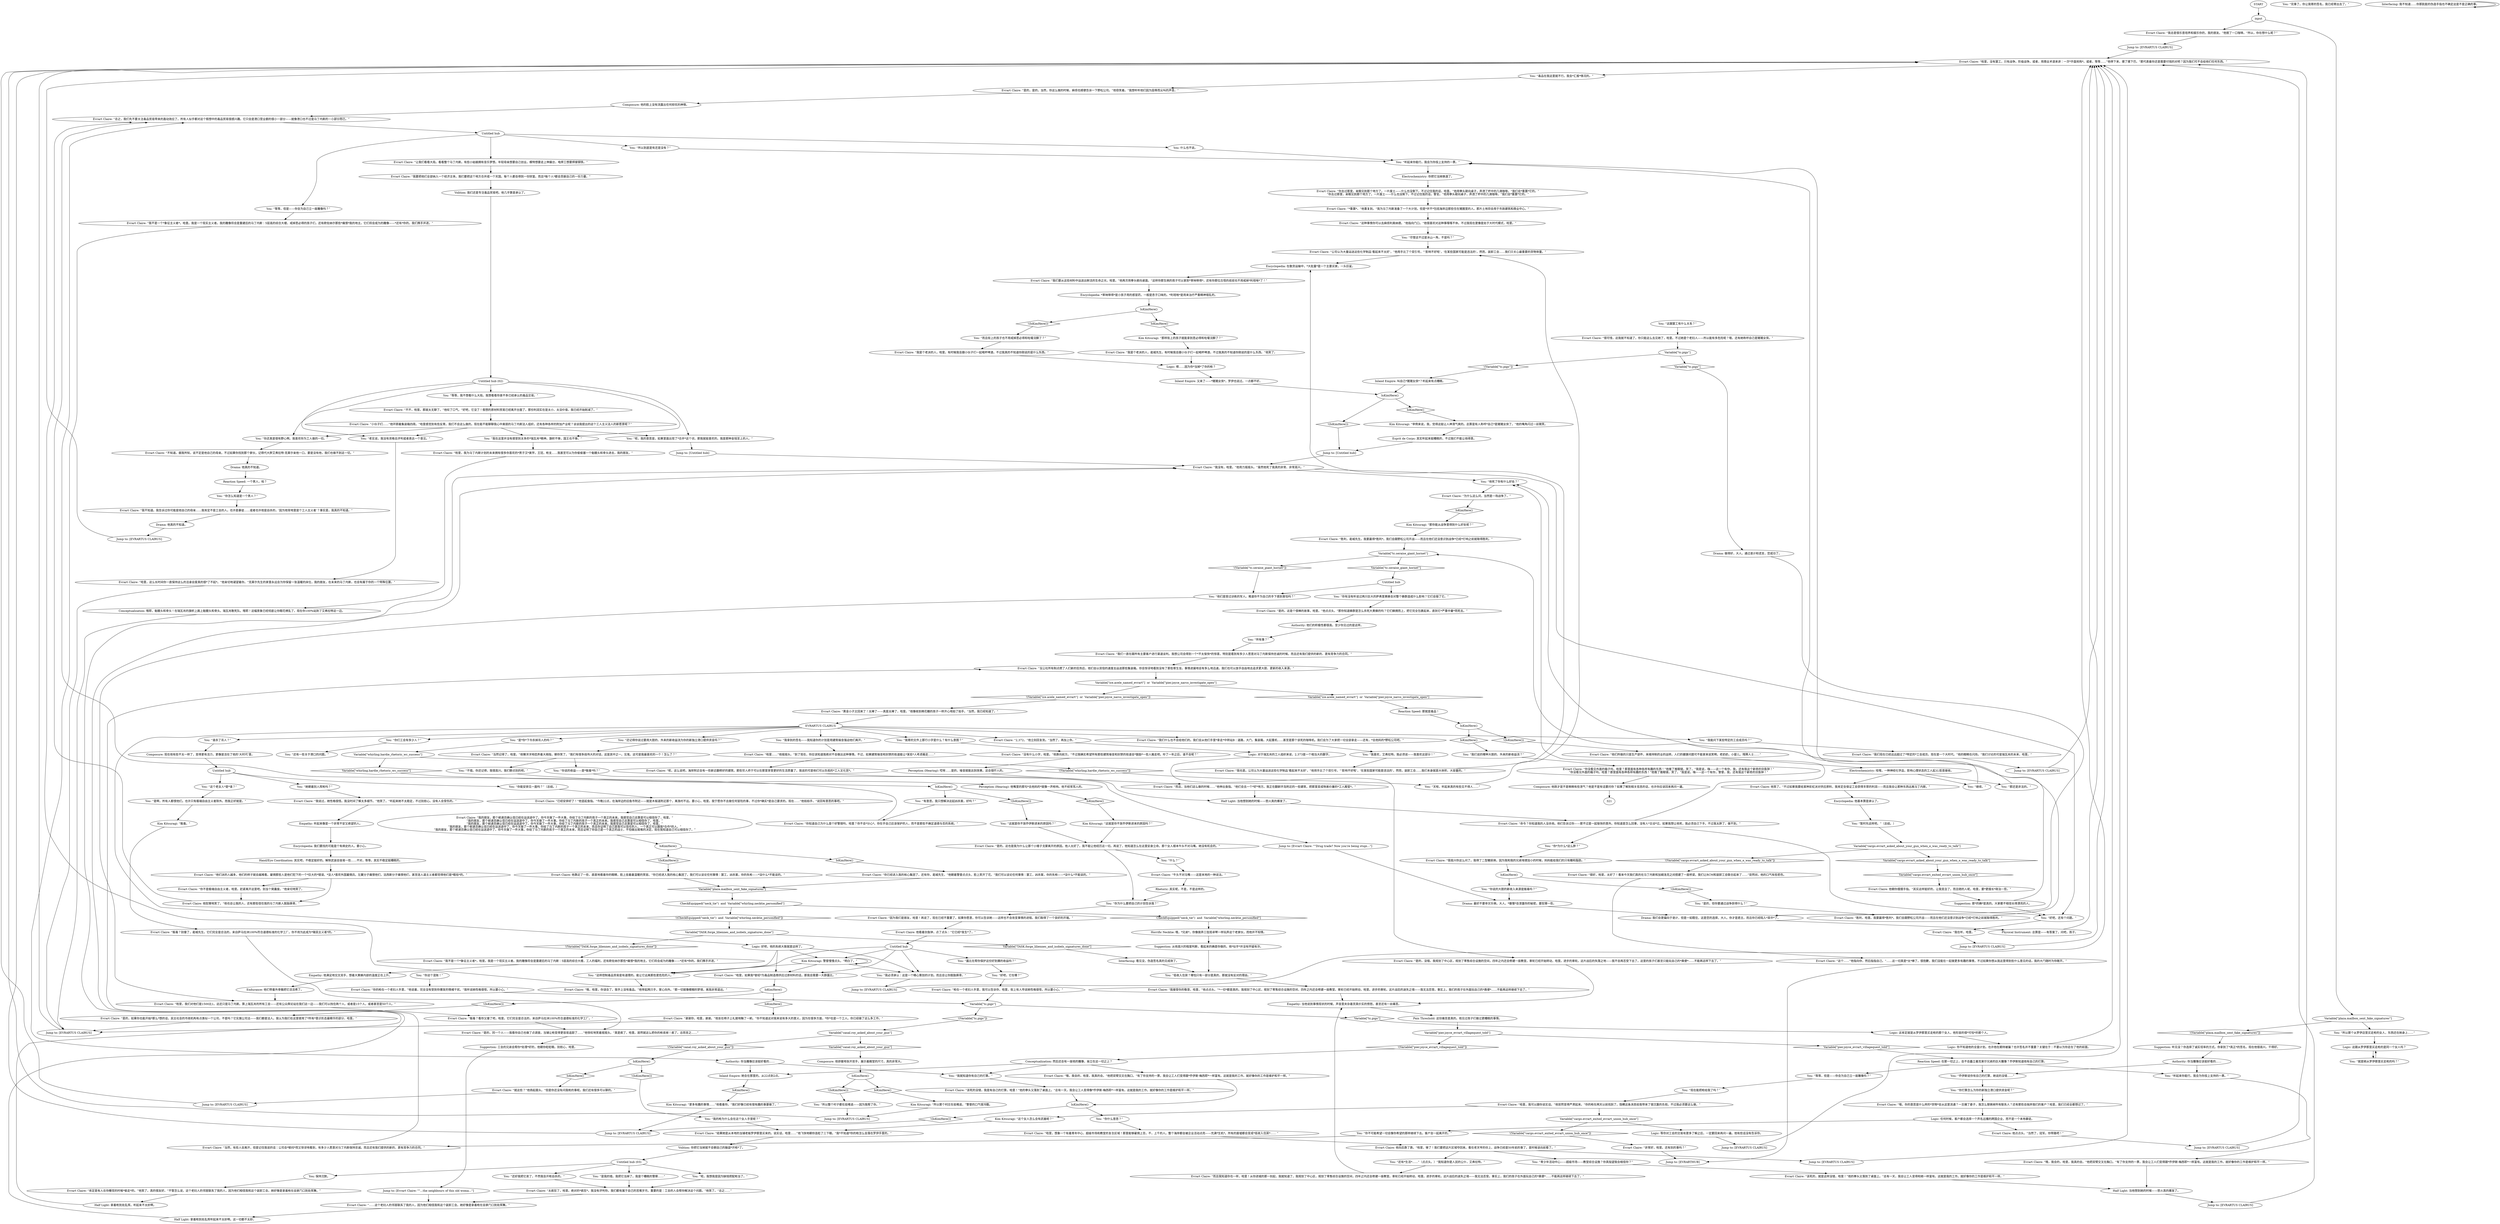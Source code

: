 # CONTAINERYARD / EVRART UNION
# "I wanna discuss some matters regarding the union with you."
# ==================================================
digraph G {
	  0 [label="START"];
	  1 [label="input"];
	  2 [label="Evrart Claire: “太疯狂了，哈里。绝对的*疯狂*。我没有评判你。我们都有属于自己的苦难岁月。重要的是：工会的人会帮你解决这个问题。”他笑了。“总之……”"];
	  3 [label="Evrart Claire: “……这个老妇人的邻居联系了我的人，因为他们相信我和这个装卸工会。她好像是拿着枪在自家门口到处挥舞。”"];
	  4 [label="Suggestion: 听见没？你选择了诚实坦率的方式。你拿到了*真正*的签名，现在他很高兴。干得好。"];
	  5 [label="Perception (Hearing): 哎呀……是的，噪音就能达到效果。这会很吓人的。"];
	  6 [label="You: “等等，但是——你会为自己立一座雕像吗？”"];
	  7 [label="You: “我就知道你有自己的打算。”"];
	  8 [label="Evrart Claire: 他看着剑鱼钟，点了点头：“它已经*发生*了。”"];
	  9 [label="Half Light: 拿着枪到处乱挥听起来不太妙啊。这一切都不太妙。"];
	  10 [label="Evrart Claire: “没有什么小字，哈里。”他靠向前方。“不过我确实希望所有那些建筑噪音和封禁的街道会*鼓励*一些人搬走吧。吵了一年之后，谁不会呢？”"];
	  11 [label="Reaction Speed: 在那一切之上，会不会矗立着克莱尔兄弟的巨大雕像？乔伊斯知道他有自己的打算。"];
	  12 [label="Evrart Claire: “我在听，哈里。”"];
	  13 [label="You: “他们是受过训练的军人。难道你不为自己的手下感到害怕吗？”"];
	  14 [label="Evrart Claire: “你的枪在一个老妇人手里，”他说着，完全没有受到你爆发的情绪干扰。“我听说她性格很怪，所以要小心。”"];
	  15 [label="Jump to: [Untitled hub]"];
	  16 [label="Rhetoric: 其实呢，不是，不是这样的。"];
	  17 [label="Drama: 他真的不知道。"];
	  18 [label="Evrart Claire: “我不知道。我告诉过你可能是他自己的母亲……我肯定不是工会的人。也许是暴徒……或者也许他是自杀的，‘因为他背地里是个工人主义者’？事实是，我真的不知道。”"];
	  19 [label="Jump to: [EVRARTUS CLAIRUS]"];
	  20 [label="Evrart Claire: “当公社所有制点燃了人们新的狂热后，他们会以双倍的速度去运送那些集装箱。你会惊讶地看到没有了那些寄生虫，事情进展地会有多么地迅速。我们也可以放手自由地去追求更大胆、更新的收入来源。”"];
	  21 [label="IsKimHere()"];
	  22 [label="IsKimHere()", shape=diamond];
	  23 [label="!(IsKimHere())", shape=diamond];
	  24 [label="Encyclopedia: 他基本算是承认了。"];
	  25 [label="Evrart Claire: “小伙子们……”他环顾着集装箱四周。“哈里感觉到有些反胃。我们不会这么做的。现在能不能聊聊我心中美丽的马丁内斯法人组织，还有各种各样的附加产业呢？谈谈我提出的这个工人主义法人的新愿景呢？”"];
	  26 [label="Evrart Claire: 他靠近了一些，直直地看着你的眼睛，脸上挂着最温暖的笑容。“你已经进入我的核心集团了。我们可以谈论任何事情：罢工，凶杀案，你的失枪——*没什么*不能谈的。”"];
	  27 [label="Evrart Claire: “哈里……”他摇摇头。“到了现在，你应该知道我绝对不会做出这种事情。不过，如果建筑噪音和封禁的街道能让*某些*人考虑搬走……”"];
	  28 [label="You: “是*你*下令杀掉吊人的吗？”"];
	  29 [label="You: “还有*生活*……”（点点头。）“我知道你是人民的公仆，艾弗拉特。”"];
	  30 [label="Evrart Claire: “哦，你的意思是什么样的*货物*会从这里流通？一旦捅了娄子，我怎么替换掉所有联系人？还有那些会抛弃我们的客户？哈里，我们已经全都想过了。”"];
	  31 [label="Jump to: [EVRARTUS CLAIRUS]"];
	  32 [label="You: “老实说，我没有资格去评判或者表达一个意见。”"];
	  33 [label="You: “你们工会有多少人？”"];
	  34 [label="Drama: 他真的不知道。"];
	  35 [label="Evrart Claire: “公司认为大量运送这些化学制品‘看起来不太好’，”他用手比了个双引号，“‘影响不好啦’，‘在某些国家可能是违法的’。然而，装卸工会……我们只关心最重要的货物体量。”"];
	  36 [label="Evrart Claire: “我是个老派的人，曷城先生。有时候我会跟小伙子们一起喝杯啤酒，不过我真的不知道你刚说的是什么东西。”他笑了。"];
	  37 [label="Evrart Claire: “我是个老派的人，哈里。有时候我会跟小伙子们一起喝杯啤酒，不过我真的不知道你刚说的是什么东西。”"];
	  38 [label="Logic: 这肯定就是从罗伊那里买走枪的那个女人，他形容的很*可怕*的那个人。"];
	  39 [label="Empathy: 当他说到事情现状的时候，声音里夹杂着货真价实的愤怒。甚至还有一丝痛苦。"];
	  40 [label="Encyclopedia: 我们要找的可能是个有病史的人。要小心。"];
	  41 [label="You: “听起来你能行。我会为你投上支持的一票。”"];
	  42 [label="Evrart Claire: “哈里，我们对他们是1500比1。这还只是马丁内斯。算上瑞瓦肖的所有工会——还有公众舆论站在我们这一边——我们可以挡住两个人。或者是15个人。或者甚至是50个人。”"];
	  43 [label="You: “我能问下某些特定的工会成员吗？”"];
	  44 [label="Evrart Claire: “这个……”他指向你，然后指指自己。“……这一切真是*太*棒了。很抱歉，我们没能在一起做更多有趣的事情，不过如果你想从我这里得到些什么意见的话，我的大门随时为你敞开。”"];
	  45 [label="Evrart Claire: “为什么这么问，当然是一场战争了。”"];
	  46 [label="Jump to: [EVRARTUS CLAIRUS]"];
	  47 [label="Authority: 你当雕像应该挺好看的……"];
	  48 [label="Evrart Claire: “我不是一个*象征主义者*，哈里。我是一个现实主义者。我的雕像将会是重建后的马丁内斯：5层高的综合大楼，戒掉思必得的孩子们，还有欧佐纳尔那些*痛恨*我的地主。它们将会成为的雕像——*还有*你的。我们携手并进。”"];
	  49 [label="Interfacing: 看见没，伪造签名真的见成效了。"];
	  50 [label="Evrart Claire: “*重置*，”他重复到。“我为马丁内斯准备了一个大计划。但是*并不*包括海岸边那些住在猪圈里的人。那片土地将会用于市政建筑和商业中心。”"];
	  51 [label="Variable[\"pier.joyce_evrart_villagequest_told\"]"];
	  52 [label="Variable[\"pier.joyce_evrart_villagequest_told\"]", shape=diamond];
	  53 [label="!(Variable[\"pier.joyce_evrart_villagequest_told\"])", shape=diamond];
	  54 [label="You: “这就是你不放乔伊斯进来的原因吗？”"];
	  55 [label="Jump to: [EVRARTHUB]"];
	  56 [label="Kim Kitsuragi: “那你能从战争里得到什么好处呢？”"];
	  57 [label="You: “谁杀了吊人？”"];
	  58 [label="You: 什么也不说。"];
	  59 [label="Volition: 我们还是专注毒品贸易吧。他几乎算是承认了。"];
	  60 [label="Untitled hub (03)"];
	  61 [label="Evrart Claire: “该死的没错，我是有自己的打算，哈里！”他的拳头又落到了桌面上。“总有一天，我会让工人变得像*乔伊斯·梅西耶*一样富有。这就是我的工作。就好像你的工作是维护和平一样。”"];
	  62 [label="You: “我寄的文件上那行小字是什么？有什么意图？”"];
	  63 [label="Jump to: [EVRARTUS CLAIRUS]"];
	  64 [label="You: “你*为什么*这么胖？”"];
	  65 [label="Evrart Claire: “因为我们是朋友，哈里！再说了，现在已经不重要了。如果你愿意，你可以告诉她——这样也不会改变事情的进程。我们取得了一个良好的开端。”"];
	  66 [label="Evrart Claire: “我们一直在跟所有主要客户进行渠道谈判。我想公司会得到一个*不太愉快*的惊喜，特别是看到有多少人愿意对马丁内斯保持忠诚的时候。而且还有我们提供的新的、更有竞争力的合同。”"];
	  67 [label="Encyclopedia: *苯呐啡得*是小孩子用的感冒药，一般是杏子口味的。*利培唑*是用来治疗严重精神错乱的。"];
	  68 [label="Kim Kitsuragi: “那样街上的孩子就能拿到思必得和吡嚯浣酮了？”"];
	  69 [label="Composure: 他的脸上没有流露出任何担忧的神情。"];
	  70 [label="You: “等等，我不想看什么大局。我想看看你差不多已经承认的毒品交易。”"];
	  71 [label="Evrart Claire: “你没看见外面的箱子吗，哈里？那里面有各种各样有趣的东西！”他推了推眼镜，笑了。“我是说，嗨——这一个有你，我，还有我这个新奇的剑鱼钟！”\n“你没看见外面的箱子吗，哈里？那里面有各种各样有趣的东西！”他推了推眼镜，笑了。“我是说，嗨——这一个有你，警督，我，还有我这个新奇的剑鱼钟！”"];
	  72 [label="CheckEquipped(\"neck_tie\")  and  Variable[\"whirling.necktie_personified\"]"];
	  73 [label="CheckEquipped(\"neck_tie\")  and  Variable[\"whirling.necktie_personified\"]", shape=diamond];
	  74 [label="!(CheckEquipped(\"neck_tie\")  and  Variable[\"whirling.necktie_personified\"])", shape=diamond];
	  75 [label="Pain Threshold: 这份痛苦是真的。他见过孩子们做过更糟糕的事情。"];
	  76 [label="IsKimHere()"];
	  77 [label="IsKimHere()", shape=diamond];
	  78 [label="!(IsKimHere())", shape=diamond];
	  79 [label="Evrart Claire: “呃，这么说吧，海岸附近会有一些新近翻修好的建筑，那些穷人终于可以在那里享受更好的生活质量了。我说的可是他们可以负担的*工人文化宫*。”"];
	  80 [label="Jump to: [EVRARTUS CLAIRUS]"];
	  81 [label="Kim Kitsuragi: “这就是你不放乔伊斯进来的原因吗？”"];
	  82 [label="Evrart Claire: “肯定是有人在你睡觉的时候*偷走*的。”他笑了。真的很友好。“不管怎么说，这个老妇人的邻居联系了我的人，因为他们相信我和这个装卸工会。她好像是拿着枪在自家门口到处挥舞。”"];
	  83 [label="Evrart Claire: “我说过，她性格很怪。我没时间了解太多细节。”他笑了。“听起来她不太稳定，不过别担心。没有人会受伤的。”"];
	  84 [label="You: “是的，但你要通过战争获得什么？”"];
	  85 [label="Evrart Claire: “胜利，哈里。我要赢得*胜利*。我们会跟野松公司开战——而且在他们还没意识到战争*已经*打响之前就取得胜利。”"];
	  86 [label="Evrart Claire: “当然，有些人会离开，但是记住我说的话：公司会*郁闷*而又惊讶地看到，有多少人愿意对马丁内斯保持忠诚。而且还有我们提供的新的、更有竞争力的合同。”"];
	  87 [label="Untitled hub"];
	  88 [label="Variable[\"tc.pigs\"]"];
	  89 [label="Variable[\"tc.pigs\"]", shape=diamond];
	  90 [label="!(Variable[\"tc.pigs\"])", shape=diamond];
	  91 [label="Logic: 对于瑞瓦肖的工人组织来说，2,373是一个相当大的数字。"];
	  92 [label="Evrart Claire: “我也是。公司认为大量运送这些化学制品‘看起来不太好’，”他用手比了个双引号，“‘影响不好啦’，‘在某些国家可能是违法的’。然而，装卸工会……我们本身就是大体积、大容量的。”"];
	  93 [label="You: “还好我把它卖了，不然我会开枪自杀的。”"];
	  94 [label="Evrart Claire: “哦，我会的，哈里，我真的会。”他把双臂交叉在胸口。“有了你支持的一票，我会让工人们变得跟*乔伊斯·梅西耶*一样富有。这就是我的工作。就好像你的工作是维护和平一样。”"];
	  95 [label="Evrart Claire: “是的。这是个很棒的故事，哈里。”他点点头。“那你知道蜂群是怎么杀死大黄蜂的吗？它们蜂拥而上，把它完全包裹起来，直到它*严重中暑*而死去。”"];
	  96 [label="You: “这样控制毒品贸易是有道理的。能让它远离那些更危险的人。”"];
	  97 [label="You: “露比在帮你保护这份好到爆的收益吗？”"];
	  98 [label="Variable[\"whirling.hardie_rhetoric_wc_success\"]"];
	  99 [label="Variable[\"whirling.hardie_rhetoric_wc_success\"]", shape=diamond];
	  100 [label="!(Variable[\"whirling.hardie_rhetoric_wc_success\"])", shape=diamond];
	  101 [label="Evrart Claire: “我们现在已经远远超过了*特定的*工会成员。现在是一个大时代。”他的眼睛在闪烁。“我们讨论的可是瑞瓦肖的未来，哈里。”"];
	  102 [label="Evrart Claire: “我们要从这些材料中运送出鲜活的生命之光，哈里。”他再次用拳头砸向桌面。“这样你那生病的孩子可以拿到*苯呐啡得*，还有你那位古怪的叔叔也不用戒掉*利培唑*了！”"];
	  103 [label="You: “所以到底是有还是没有？”"];
	  104 [label="Suggestion: 那*的确*是真的。大家都不相信长得漂亮的人。"];
	  105 [label="Electrochemistry: 哇哦，一种神经化学品，影响心理状态的工人起义/恶意接收。"];
	  106 [label="Jump to: [Evrart Claire: \"\"...the neighbours of this old woma...\"]"];
	  107 [label="Evrart Claire: “你已经进入我的核心集团了。还有你，曷城先生，”他朝着警督点点头，脸上笑开了花。“我们可以谈论任何事情：罢工，凶杀案，你的失枪——*没什么*不能谈的。”"];
	  108 [label="Evrart Claire: “哈里，想象一个有着青年中心、超级市场和教堂的复合区域！那里能够雇佣上百，不，上千的人。整个海岸都会被企业活动点亮——充满*生机*。所有的废墟都会变成*低收入住房*…… ”"];
	  109 [label="Evrart Claire: “是的，是的，当然，你这么做的时候，麻烦也顺便告诉一下野松公司。”他窃笑着。“我想听听他们因为屈辱而尖叫的声音。”"];
	  110 [label="IsKimHere()"];
	  111 [label="IsKimHere()", shape=diamond];
	  112 [label="!(IsKimHere())", shape=diamond];
	  113 [label="You: “我在这里并没有感受到太多的*瑞瓦肖*精神。旗帜不够，国王也不够。”"];
	  114 [label="Evrart Claire: “枪在一个老妇人手里，我可以告诉你，哈里，街上有人传说她性格很怪，所以要小心。”"];
	  115 [label="You: “这个老女人*是*谁？”"];
	  116 [label="Kim Kitsuragi: “举例来说，我，觉得这挺让人神清气爽的。总算是有人称呼*自己*是猪猪女侠了。”他的嘴角闪过一丝微笑。"];
	  117 [label="Jump to: [EVRARTUS CLAIRUS]"];
	  118 [label="Inland Empire: 叫自己*猪猪女侠*？听起来有点糟糕。"];
	  119 [label="Evrart Claire: “贩毒？别傻了，曷城先生。它们完全是合法的，来自萨马拉洲100%符合道德标准的化学工厂。你不用为此成为*殖民主义者*的。”"];
	  120 [label="Evrart Claire: “不不，哈里。那就太无聊了。”他叹了口气。“好吧，它没了！假想的原材料贸易已经离开台面了。那份利润实在是太小、太没价值，我已经开始削减了。”"];
	  121 [label="Conceptualization: 哦耶，骷髅头和骨头！在瑞瓦肖的旗帜上画上骷髅头和骨头。瑞瓦肖敢死队。哦耶！这幅景象已经彻底让你眼花缭乱了。现在你100%站到了艾弗拉特这一边。"];
	  122 [label="You: “还记得你说过要用大胆的、外来的新收益流为你的新独立港口提供资金吗？”"];
	  123 [label="You: “是我的错。我把它当掉了。我是个糟糕的警察……”"];
	  124 [label="Variable[\"tc.pigs\"]"];
	  125 [label="Variable[\"tc.pigs\"]", shape=diamond];
	  126 [label="!(Variable[\"tc.pigs\"])", shape=diamond];
	  127 [label="Physical Instrument: 总算是——有答案了。问吧，孩子。"];
	  128 [label="Esprit de Corps: 其实听起来挺糟糕的，不过我们不能让他得意。"];
	  129 [label="You: “所以整个村子都在劫难逃——因为我帮了你。”"];
	  130 [label="Kim Kitsuragi: “所以那个村庄在劫难逃，”警督的口气很冷酷。"];
	  131 [label="Evrart Claire: “我接受你的敬意，哈里，”他点点头。“*一切*都是真的。我规划了中心区，规划了零售综合设施的空间，四年之内还会修建一座教堂。車轮已经开始转动，哈里。进步的車轮。这片战后的迷失之境——我无法忍受。事实上，我们的孩子在外面玩自己的*粪便*……不能再这样继续下去了。”"];
	  132 [label="You: “乔伊斯说你有自己的打算，她说的没错……”"];
	  133 [label="Evrart Claire: “你知道自己为什么是个好警探吗，哈里？你不会*分心*。你在乎自己应该保护的人，而不是那些不确定道德与否的系统。”"];
	  134 [label="Evrart Claire: “哦，哈里，你误会了。我手上没有毒品。”他举起两只手，掌心向外。“那一切就像模糊的梦境，离我非常遥远。”"];
	  135 [label="Evrart Claire: “结果她是从本地的当铺老板罗伊那里买来的。说实话，哈里……”他飞快地朝你连眨了三下眼。“我*不知道*你的枪怎么会落在罗伊手里的。”"];
	  136 [label="You: “她朝着别人挥枪吗？”"];
	  137 [label="IsKimHere()"];
	  138 [label="IsKimHere()", shape=diamond];
	  139 [label="!(IsKimHere())", shape=diamond];
	  140 [label="You: “呃，我想我是因为缺钱把配枪当了。”"];
	  141 [label="Kim Kitsuragi: “更多有趣的事情……”他看着你。“我们好像已经有很有趣的事要做了。”"];
	  142 [label="You: “完事了。你让我寄的签名，我已经寄出去了。”"];
	  143 [label="Evrart Claire: “而且，当他们这么做的时候……”他伸出食指。“他们会去一个*好*地方。我正在翻新环岛附近的一些建筑，把那里变成物美价廉的*工人殿堂*。”"];
	  144 [label="IsKimHere()"];
	  145 [label="IsKimHere()", shape=diamond];
	  146 [label="!(IsKimHere())", shape=diamond];
	  147 [label="Jump to: [EVRARTUS CLAIRUS]"];
	  148 [label="You: “好吧，还有个问题。”"];
	  149 [label="Variable[\"tc.seraise_giant_hornet\"]"];
	  150 [label="Variable[\"tc.seraise_giant_hornet\"]", shape=diamond];
	  151 [label="!(Variable[\"tc.seraise_giant_hornet\"])", shape=diamond];
	  152 [label="Evrart Claire: “总之，我们先不要关注毒品贸易带来的轰动效应了。所有人似乎都对这个假想中的毒品贸易很感兴趣。它只会是港口营业额的很小一部分——就像港口也不过是马丁内斯的一小部分而已。”"];
	  153 [label="Evrart Claire: “哈里，这么长时间你一直保持这么的洁身自爱真的很*了不起*。”他亲切地凝望着你。“克莱尔先生的家里永远会为你保留一张温暖的床位，我的朋友，在未来的马丁内斯，也会有属于你的一个特殊位置。”"];
	  154 [label="Jump to: [EVRARTUS CLAIRUS]"];
	  155 [label="Reaction Speed: 那就是毒品！"];
	  156 [label="You: “而且街上的孩子也不用戒掉思必得和吡嚯浣酮了？”"];
	  157 [label="Untitled hub"];
	  158 [label="Evrart Claire: “当然记得了，哈里。”他懒洋洋地捻弄着大拇指，朝你笑了。“我们有很多段伟大的对话，这是其中之一。见鬼，这可是我最喜欢的一个！怎么了？”"];
	  159 [label="Jump to: [Evrart Claire: \"\"Drug trade? Now you're being stupi...\"]"];
	  160 [label="Half Light: 当他想到她的时候——怒火真的爆发了。"];
	  161 [label="Endurance: 他们带着外骨骼把它活活煮了。"];
	  162 [label="You: “你有没有听说过两只巨大的萨弗里黄蜂会对整个蜂群造成什么影响？它们会毁了它。”"];
	  163 [label="Evrart Claire: “我总是很乐意培养和娱乐你的，我的朋友。”他抿了一口咖啡。“所以，你在想什么呢？”"];
	  164 [label="Evrart Claire: “哈里，我可以跟你说实话。”他突然变得严肃起来。“你的枪在两天以前找到了。隐瞒这条消息给我带来了很沉重的负担。不过我必须要这么做。”"];
	  165 [label="You: “我的枪为什么会在这个女人手里呢？”"];
	  166 [label="You: “你能安排见一面吗？”（总结。）"];
	  167 [label="You: “你为什么要把自己的计划告诉我？”"];
	  168 [label="Untitled hub (02)"];
	  169 [label="Variable[\"ice.acele_named_evrart\"]  or  Variable[\"pier.joyce_narco_investigate_open\"]"];
	  170 [label="Variable[\"ice.acele_named_evrart\"]  or  Variable[\"pier.joyce_narco_investigate_open\"]", shape=diamond];
	  171 [label="!(Variable[\"ice.acele_named_evrart\"]  or  Variable[\"pier.joyce_narco_investigate_open\"])", shape=diamond];
	  172 [label="You: “不错。你还记得，我很高兴。我们聊点别的吧。”"];
	  173 [label="Suggestion: 工会的兄弟会帮你*处理*好的，他朝你眨眨眼。别担心，哈里。"];
	  174 [label="Hand/Eye Coordination: 其实吧，不稳定挺好的。解除武装会容易一些……不对，等等，其实不稳定挺糟糕的。"];
	  175 [label="You: “青少年活动中心——超级市场——教堂综合设施？你真指望我会相信你？”"];
	  176 [label="Evrart Claire: “而且我知道你也一样，哈里！从你进城的那一刻起，我就知道了。我规划了中心区，规划了零售综合设施的空间，四年之内还会修建一座教堂。車轮已经开始转动，哈里。进步的車轮。这片战后的迷失之境——我无法忍受。事实上，我们的孩子在外面玩自己的*粪便*……不能再这样继续下去了。”"];
	  177 [label="Evrart Claire: “胜利，曷城先生。我要赢得*胜利*。我们会跟野松公司开战——而且在他们还没意识到战争*已经*打响之前就取得胜利。”"];
	  178 [label="You: “我必须承认：这是一个精心策划的计划。而且会让你脱胎换骨。”"];
	  179 [label="You: “呃，我的意思是，如果里面出现了*合并*这个词，那我就挺喜欢的。我是那种金钱至上的人。”"];
	  180 [label="Evrart Claire: “哈里，我为马丁内斯计划的未来拥有很多你喜欢的*男子汉*美学。王冠，枪支……我甚至可以为你偷偷塞一个骷髅头和骨头进去，我的朋友。”"];
	  181 [label="IsKimHere()"];
	  182 [label="IsKimHere()", shape=diamond];
	  183 [label="!(IsKimHere())", shape=diamond];
	  184 [label="Evrart Claire: “已经安排好了！”他竖起食指。“今晚22点，在海岸边的旧鱼市附近——就是木板道附近那个，离渔村不远。要小心，哈里。我宁愿你不去做任何冒险的事，不过你*确实*是自己要求的。现在……”他拍拍手。“说回有意思的事吧。”"];
	  185 [label="Variable[\"cargo.evrart_asked_about_your_gun_when_e_was_ready_to_talk\"]"];
	  186 [label="Variable[\"cargo.evrart_asked_about_your_gun_when_e_was_ready_to_talk\"]", shape=diamond];
	  187 [label="!(Variable[\"cargo.evrart_asked_about_your_gun_when_e_was_ready_to_talk\"])", shape=diamond];
	  188 [label="You: “什么？”"];
	  189 [label="Evrart Claire: “牛头不对马嘴——这是本地的一种说法。”"];
	  190 [label="Reaction Speed: 一个男人，哈？"];
	  191 [label="Composure: 他刚才是不是稍稍有些泄气？他是不是有话要问你？如果了解到相关信息的话，也许你应该回来再问一遍。"];
	  192 [label="You: “你说的收益——是*贩毒*吗？”"];
	  193 [label="Jump to: [EVRARTUS CLAIRUS]"];
	  194 [label="Horrific Necktie: 哦，*兄弟*，你像拨弄三弦班卓琴一样玩弄这个老家伙，而他并不知情。"];
	  195 [label="You: 保持沉默。"];
	  196 [label="Conceptualization: 然后还会有一座他的雕像，耸立在这一切之上？"];
	  197 [label="Encyclopedia: 在散货运输中，*大批量*是一个主要买家。一头巨鲨。"];
	  198 [label="Empathy: 听起来像是一个非常不安又绝望的人。"];
	  199 [label="Variable[\"TASK.forge_liliennes_and_isobels_signatures_done\"]"];
	  200 [label="Variable[\"TASK.forge_liliennes_and_isobels_signatures_done\"]", shape=diamond];
	  201 [label="!(Variable[\"TASK.forge_liliennes_and_isobels_signatures_done\"])", shape=diamond];
	  202 [label="You: “我拿到的签名——我知道你的计划是用建筑噪音强迫他们离开。”"];
	  203 [label="You: “他死了你有什么好处？”"];
	  204 [label="Evrart Claire: “是的。这也是我为什么让那个小矮子戈蒙离开的原因。他人太好了。我不能让他经历这一切。再说了，他知道怎么在这里安身立命。那个女人根本牛头不对马嘴。她没有机会的。”"];
	  205 [label="Evrart Claire: “我要把他们全部纳入一个经济主体。我们要把这个地方合并成一个天国。每个人都会得到一份财富。而且*每个人*都会贡献自己的一份力量。”"];
	  206 [label="You: “你还真是很有野心啊。我喜欢你为工人做的一切。”"];
	  207 [label="IsKimHere()"];
	  208 [label="IsKimHere()", shape=diamond];
	  209 [label="!(IsKimHere())", shape=diamond];
	  210 [label="Evrart Claire: 他向后靠了靠。“哈里，够了！我们要把这片区域夺回来。看在老天爷的份上，战争已经是50年前的事了。是时候该向前看了。”"];
	  211 [label="Evrart Claire: “很高兴你这么问了。我得了二型糖尿病，因为我和我的兄弟埃德加小的时候，妈妈能给我们的只有糖和脂肪。”"];
	  212 [label="You: “你怎么知道是一个男人？”"];
	  213 [label="Logic: 任何时候，客户都会选择一个声名远播的跨国企业，而不是一个本地暴徒。"];
	  214 [label="Variable[\"canal.roy_asked_about_your_gun\"]"];
	  215 [label="Variable[\"canal.roy_asked_about_your_gun\"]", shape=diamond];
	  216 [label="!(Variable[\"canal.roy_asked_about_your_gun\"])", shape=diamond];
	  217 [label="You: “就是她从罗伊那里买走枪的吗？”"];
	  218 [label="Half Light: 拿着枪到处乱挥。听起来不太妙啊。"];
	  219 [label="You: “这跟罢工有什么关系？”"];
	  220 [label="Evrart Claire: 他狡猾地笑了。“他也会让我的人，还有那些信任我的马丁内斯人脱胎换骨。”"];
	  221 [label="Jump to: [EVRARTUS CLAIRUS]"];
	  222 [label="Untitled hub"];
	  223 [label="Evrart Claire: “我没有，哈里。”他用力摇摇头。“虽然他死了我真的非常、非常高兴。”"];
	  224 [label="You: “天啦，听起来真的有些见不得人……”"];
	  225 [label="You: “继续。”"];
	  226 [label="Evrart Claire: “让我们看看大局。看看整个马丁内斯。有些小姑娘拥有音乐梦想。年轻母亲想要自己创业。模特想要走上伸展台，电焊工想要焊接钢铁。”"];
	  227 [label="You: “听起来你能行。我会为你投上支持的一票。”"];
	  228 [label="Inland Empire: 她会在那里的。从22点到2点。"];
	  229 [label="Evrart Claire: “我的朋友，那个邮递员确认信已经在运送途中了。你今天做了一件大事。你给了马丁内斯的孩子一个真正的未来。我感觉自己总算是可以相信你了，哈里。”\n“我的朋友，那个邮递员确认信已经在运送途中了。你今天做了一件大事。你给了马丁内斯的孩子一个真正的未来。我感觉自己总算是可以相信你了，哈里。”\n“我的朋友，那个邮递员确认信已经在运送途中了。你今天做了一件大事。你给了马丁内斯的孩子一个真正的未来。我感觉自己总算是可以相信你了，哈里。”\n“我的朋友，那个邮递员确认信已经在运送途中了。你今天做了一件大事。你给了马丁内斯的孩子一个真正的未来，而且你证明了自己是我可以信任的人，一个真正可以跟我*合作*的人。”\n“我的朋友，那个邮递员确认信已经在运送途中了。你今天做了一件大事。你给了马丁内斯的孩子一个真正的未来，而且证明了你自己是一个真正的战士，不怕做出艰难的决定。现在我知道自己可以相信你了。”"];
	  230 [label="EVRARTUS CLAIRUS"];
	  231 [label="Evrart Claire: “哈里，没有罢工，只有战争。阶级战争。或者，用商业术语来讲：一次*开盘抢购*。或者，等等……”他停下来，摸了摸下巴。“那代表着你还是需要付钱的对吧？因为我们可不会给他们任何东西。”"];
	  232 [label="Evrart Claire: “很可惜，这我就不知道了。你只能这么去见她了，哈里。不过她是个老妇人——所以能有多危险呢？哦，还有她称呼自己是猪猪女侠。”"];
	  233 [label="You: “是啊，所有人都恨他们。也许只有极端自由主义者除外。而我正好就是。”"];
	  234 [label="Evrart Claire: “你不是极端自由主义者，哈里。赶紧离开这里吧。别当个窝囊废。”他亲切地笑了。"];
	  235 [label="Kim Kitsuragi: “贩毒。”"];
	  236 [label="You: “我们说的哪种大胆的、外来的新收益流？”"];
	  237 [label="Evrart Claire: “黄金小子又回来了！太棒了——真是太棒了，哈里。”他像收到棉花糖的孩子一样开心地拍了拍手。“当然，我已经知道了。”"];
	  238 [label="Variable[\"plaza.mailbox_sent_fake_signatures\"]"];
	  239 [label="Variable[\"plaza.mailbox_sent_fake_signatures\"]", shape=diamond];
	  240 [label="!(Variable[\"plaza.mailbox_sent_fake_signatures\"])", shape=diamond];
	  241 [label="You: “所以那个从罗伊店里买走枪的女人，东西还在她身上……”"];
	  242 [label="Logic: 你不知道他的全盘计划。也许他在期待被骗？也许签名并不重要？关键在于：不要以为你走在了他的前面。"];
	  243 [label="Drama: 我们会更偏向于诡计，但是一如既往，这是您的选择，大人。你才是君主。而且你已经陷入*其中*了。"];
	  244 [label="Interfacing: 我不知道……你那肮脏的伪造手指也不确定这是不是正确的事。"];
	  245 [label="Authority: 你当雕像应该挺好看的……"];
	  246 [label="Empathy: 他满足地交叉双手，想着大黄蜂内部的温度正在上升。"];
	  247 [label="Authority: 他们的积极性都很高。至少你见过的是这样。"];
	  248 [label="Evrart Claire: “是的，没错。我规划了中心区，规划了零售综合设施的空间，四年之内还会修建一座教堂。車轮已经开始转动，哈里。进步的車轮。这片战后的失落之地——我不会再忍受下去了。这里的孩子们甚至只能玩自己的*粪便*……不能再这样下去了。”"];
	  249 [label="Evrart Claire: “该死的，就是这样没错，哈里！”他的拳头又落到了桌面上。“总有一天，我会让工人变得和她一样富有。这就是我的工作。就好像你的工作是维护和平一样。”"];
	  250 [label="You: “你打算怎么为你的新独立港口提供资金呢？”"];
	  251 [label="Logic: 好吧，他的系统大致就是这样了。"];
	  252 [label="Evrart Claire: “是的，如果你也能开始*那么*想的话，民主社会的市政机构有点类似一个公司，不是吗？它实施公司法——我们都是法人。我认为我们在这里使用了*所有*意识形态最精华的部分，哈里。”"];
	  253 [label="Jump to: [Untitled hub]"];
	  254 [label="Evrart Claire: “他们派的人越多，他们的样子就会越难看。雇佣那些人是他们犯下的一个*巨大的*错误。*没人*喜欢外国雇佣兵。左翼分子痛恨他们，法西斯分子痛恨他们，甚至连人道主义者都觉得他们是*粗俗*的。”"];
	  255 [label="Evrart Claire: “贩毒？看你又傻了吧，哈里。它们完全是合法的，来自萨马拉洲100%符合道德标准的化学工厂。”"];
	  256 [label="Drama: 最好不要幸灾乐祸，大人。*傲慢*会泄露你的秘密。要狡猾一些。"];
	  257 [label="Suggestion: 从他高兴的程度判断，看起来的确是你做的。他*似乎*并没有怀疑有诈。"];
	  258 [label="Evrart Claire: “我不是一个*象征主义者*，哈里。我是一个现实主义者。我的雕像将会是重建后的马丁内斯：5层高的综合大楼，工人的福利，还有欧佐纳尔那些*痛恨*我的地主。它们将会成为的雕像——*还有*你的。我们携手并进。”"];
	  259 [label="You: “现在能把枪给我了吗？”"];
	  260 [label="Evrart Claire: “我们什么也不会给他们的。我们会从他们手里*拿走*中转站B：道路，大门，集装箱，大起重机……甚至是那个该死的咖啡机。我们会为了大家把一切全部拿走——还有，*去他妈的*野松公司吧。”"];
	  261 [label="You: “毒品在我这里就不行。我会*汇报*情况的。”"];
	  262 [label="Evrart Claire: “哈里，如果我*曾经*为毒品制造商供应过原材料的话，那我会需要一大群露比。”"];
	  263 [label="You: “好吧，它在哪？”"];
	  264 [label="Kim Kitsuragi: “这个女人怎么会有武器呢？”"];
	  265 [label="Evrart Claire: “就这些？”他扬起眉头。“但是你还没有问我枪的事呢。我们还有很多可以聊的。”"];
	  266 [label="Evrart Claire: “很好，哈里，太好了！看来今天我们真的在马丁内斯和加姆洛克之间搭建了一座桥梁。我们让RCM和装卸工会联合起来了……”突然间，他的口气有些悲伤。"];
	  267 [label="Evrart Claire: “非常好，哈里。还有别的事吗？”"];
	  268 [label="Evrart Claire: 他朝你摆摆手指。“其实这样挺好的，让我变丑了。而丑陋的人呢，哈里，要*更擅长*政治一些。”"];
	  269 [label="IsKimHere()"];
	  270 [label="IsKimHere()", shape=diamond];
	  271 [label="!(IsKimHere())", shape=diamond];
	  272 [label="You: “你说的大胆的新收入来源是贩毒吗？”"];
	  273 [label="Evrart Claire: “他们所做的只是生产部件，来维持制药业的运转。人们的健康问题可不能拿来说笑啊。老奶奶，小婴儿，残障人士……”"];
	  274 [label="Evrart Claire: “是的，同一个人——我看你自己也做了点调查。当铺让枪变得更容易追踪了……”他惊叹地笑着摇摇头。“真是疯了，哈里。居然就这么把你的枪卖掉！疯了。总而言之……”"];
	  275 [label="Logic: 这跟从罗伊那里买走枪的是同一个女人吗？"];
	  276 [label="Composure: 他骄傲地张开双手，展示着殿堂的尺寸。真的非常大。"];
	  277 [label="Half Light: 当他想到她的时候——怒火真的爆发了。"];
	  278 [label="IsKimHere()"];
	  279 [label="IsKimHere()", shape=diamond];
	  280 [label="!(IsKimHere())", shape=diamond];
	  281 [label="You: “你什么意思？”"];
	  282 [label="Evrart Claire: “这种事情你可以去麻烦利奥纳德。”他指向门口。“他很喜欢对这种事喋喋不休。不过我现在更像是处于大时代模式，哈里。”"];
	  283 [label="Jump to: [EVRARTUS CLAIRUS]"];
	  284 [label="You: “所有事？”"];
	  285 [label="You: “你不可能希望一切会像你希望的那样继续下去。客户会一起离开的。”"];
	  286 [label="Evrart Claire: 他点点头。“当然了，冠军。你带路吧！”"];
	  287 [label="Perception (Hearing): 他嘴里的那句*去他妈的*就像一声枪响。他不经常骂人的。"];
	  288 [label="You: “我喜欢，艾弗拉特。我必须说——我喜欢这部分！”"];
	  289 [label="Evrart Claire: 他笑了。“不过如果我要给某种彩虹派对供应原料，我肯定会保证工会获得丰厚的利润——而且我会让那种东西远离马丁内斯。”"];
	  290 [label="Logic: 嗯……因为你*当掉*了你的枪？"];
	  291 [label="Volition: 你把它当掉就不会朝自己的脑袋*开枪*了。"];
	  292 [label="Evrart Claire: “你去过那里，亲眼见到那个地方了。一片废土——什么也没剩下。不过记住我的话，哈里。”他用拳头砸向桌子，弄洒了杯中的几滴咖啡。“我们会*重置*它的。”\n“你去过那里，亲眼见到那个地方了。一片废土——什么也没剩下。不过记住我的话，警官。”他用拳头砸向桌子，弄洒了杯中的几滴咖啡。“我们会*重置*它的。”"];
	  293 [label="Jump to: [EVRARTUS CLAIRUS]"];
	  294 [label="Evrart Claire: “命令？你知道我的人没杀他。他们告诉过你——那不过是一起愉快的意外。你知道是怎么回事，没有人*主动*过。如果我想让他死，我必须自己下手。不过我太胖了，做不到。”"];
	  295 [label="IsKimHere()"];
	  296 [label="IsKimHere()", shape=diamond];
	  297 [label="!(IsKimHere())", shape=diamond];
	  298 [label="You: “有意思。我只想解决这起凶杀案，好吗？”"];
	  299 [label="Kim Kitsuragi: 警督慢慢点头。“明白了。”"];
	  300 [label="Evrart Claire: “谢谢你，哈里，谢谢。”他坐在椅子上礼貌地鞠了一躬。“你不知道这对我来说有多大的意义，因为在很多方面，*你*也是一个工人。你已经做了这么多工作。”"];
	  301 [label="Evrart Claire: “不知道。据我所知，说不定是他自己的母亲。不过如果你找到那个家伙，记得代大胖艾弗拉特·克莱尔亲他一口。要是没有他，我们也做不到这一切。”"];
	  302 [label="Composure: 现在他有些不太一样了，变得更有活力，更像是活在了他的‘大时代’里。"];
	  303 [label="You: “尽管这不过是冰山一角，不是吗？”"];
	  304 [label="You: “那还是非法的。”"];
	  305 [label="You: “等等，但是——你会为自己立一座雕像吗？”"];
	  306 [label="Evrart Claire: “哦，我会的，哈里，我真的会。”他把双臂交叉在胸口。“有了你支持的一票，我会让工人们变得跟*乔伊斯·梅西耶*一样富有。这就是我的工作。就好像你的工作是维护和平一样。”"];
	  307 [label="Electrochemistry: 你把它当掉换酒了。"];
	  308 [label="Inland Empire: 又来了——*猪猪女侠*，罗伊也说过。一点都不好。"];
	  309 [label="Drama: 做得好，大人。通过诡计和谎言，您成功了。"];
	  310 [label="You: “低收入住房？哪怕只有一部分是真的，那就没有反对的理由。”"];
	  311 [label="Jump to: [EVRARTUS CLAIRUS]"];
	  312 [label="Untitled hub"];
	  313 [label="You: “暂时先这样吧。”（总结。）"];
	  314 [label="Evrart Claire: “2,372，”他立刻回复到。“当然了，再加上你。”"];
	  315 [label="You: “还有一些关于港口的问题。”"];
	  316 [label="You: “你这个混账！”"];
	  317 [label="Variable[\"cargo.evrart_exited_evrart_union_hub_once\"]"];
	  318 [label="Variable[\"cargo.evrart_exited_evrart_union_hub_once\"]", shape=diamond];
	  319 [label="!(Variable[\"cargo.evrart_exited_evrart_union_hub_once\"])", shape=diamond];
	  320 [label="Logic: 等你对工会的交易有更多了解之后，一定要回来再问一遍。他有些话没有告诉你。"];
	  0 -> 1
	  1 -> 163
	  1 -> 238
	  2 -> 3
	  3 -> 9
	  4 -> 245
	  5 -> 143
	  6 -> 259
	  7 -> 61
	  8 -> 312
	  9 -> 223
	  10 -> 5
	  11 -> 41
	  11 -> 132
	  11 -> 6
	  12 -> 80
	  13 -> 42
	  14 -> 88
	  15 -> 223
	  16 -> 167
	  17 -> 190
	  18 -> 34
	  19 -> 231
	  20 -> 169
	  21 -> 22
	  21 -> 23
	  22 -> 236
	  23 -> 273
	  24 -> 313
	  25 -> 32
	  25 -> 113
	  25 -> 179
	  25 -> 206
	  26 -> 239
	  27 -> 79
	  28 -> 98
	  29 -> 176
	  30 -> 213
	  31 -> 231
	  32 -> 153
	  33 -> 315
	  34 -> 19
	  35 -> 197
	  36 -> 290
	  37 -> 290
	  38 -> 242
	  39 -> 75
	  40 -> 174
	  41 -> 94
	  42 -> 255
	  43 -> 101
	  44 -> 55
	  45 -> 270
	  46 -> 231
	  47 -> 228
	  47 -> 7
	  48 -> 47
	  49 -> 310
	  50 -> 282
	  51 -> 52
	  51 -> 53
	  52 -> 11
	  53 -> 196
	  54 -> 204
	  56 -> 177
	  57 -> 302
	  58 -> 227
	  59 -> 168
	  60 -> 123
	  60 -> 140
	  60 -> 93
	  60 -> 195
	  61 -> 278
	  62 -> 10
	  63 -> 231
	  64 -> 211
	  65 -> 8
	  66 -> 20
	  67 -> 137
	  68 -> 36
	  69 -> 152
	  70 -> 120
	  71 -> 191
	  72 -> 73
	  72 -> 74
	  73 -> 194
	  74 -> 199
	  75 -> 51
	  76 -> 77
	  76 -> 78
	  77 -> 107
	  78 -> 26
	  79 -> 277
	  80 -> 231
	  81 -> 204
	  82 -> 218
	  83 -> 198
	  84 -> 85
	  85 -> 149
	  86 -> 20
	  87 -> 162
	  87 -> 13
	  88 -> 89
	  88 -> 90
	  89 -> 38
	  90 -> 214
	  91 -> 248
	  92 -> 197
	  93 -> 2
	  94 -> 160
	  95 -> 247
	  96 -> 134
	  97 -> 263
	  98 -> 99
	  98 -> 100
	  99 -> 295
	  100 -> 224
	  101 -> 283
	  102 -> 67
	  103 -> 227
	  104 -> 203
	  104 -> 148
	  105 -> 304
	  105 -> 225
	  105 -> 289
	  106 -> 3
	  107 -> 239
	  108 -> 210
	  109 -> 69
	  110 -> 112
	  110 -> 111
	  111 -> 300
	  112 -> 252
	  113 -> 180
	  114 -> 88
	  115 -> 233
	  116 -> 128
	  117 -> 231
	  118 -> 181
	  119 -> 274
	  120 -> 25
	  121 -> 31
	  122 -> 158
	  123 -> 2
	  124 -> 125
	  124 -> 126
	  125 -> 309
	  126 -> 118
	  127 -> 231
	  128 -> 15
	  129 -> 293
	  130 -> 293
	  131 -> 39
	  132 -> 250
	  133 -> 152
	  134 -> 152
	  135 -> 291
	  136 -> 83
	  137 -> 138
	  137 -> 139
	  138 -> 68
	  139 -> 156
	  140 -> 2
	  141 -> 63
	  143 -> 277
	  144 -> 145
	  144 -> 146
	  145 -> 130
	  146 -> 129
	  147 -> 231
	  148 -> 12
	  149 -> 150
	  149 -> 151
	  150 -> 87
	  151 -> 13
	  152 -> 157
	  153 -> 31
	  154 -> 231
	  155 -> 21
	  156 -> 37
	  157 -> 305
	  157 -> 226
	  157 -> 58
	  157 -> 103
	  158 -> 192
	  158 -> 172
	  159 -> 256
	  160 -> 147
	  161 -> 42
	  162 -> 95
	  163 -> 154
	  164 -> 264
	  164 -> 317
	  165 -> 135
	  166 -> 184
	  167 -> 65
	  168 -> 32
	  168 -> 70
	  168 -> 206
	  168 -> 113
	  168 -> 179
	  169 -> 170
	  169 -> 171
	  170 -> 155
	  171 -> 237
	  172 -> 287
	  173 -> 106
	  174 -> 254
	  175 -> 249
	  176 -> 39
	  177 -> 149
	  178 -> 221
	  179 -> 253
	  180 -> 121
	  181 -> 182
	  181 -> 183
	  182 -> 116
	  183 -> 15
	  184 -> 229
	  185 -> 186
	  185 -> 187
	  186 -> 318
	  187 -> 266
	  188 -> 189
	  189 -> 16
	  190 -> 212
	  191 -> 321
	  192 -> 159
	  193 -> 231
	  194 -> 257
	  195 -> 82
	  196 -> 306
	  196 -> 228
	  196 -> 7
	  197 -> 102
	  198 -> 40
	  199 -> 200
	  199 -> 201
	  200 -> 49
	  201 -> 258
	  202 -> 27
	  203 -> 45
	  204 -> 188
	  204 -> 167
	  205 -> 59
	  206 -> 301
	  207 -> 208
	  207 -> 209
	  208 -> 265
	  209 -> 165
	  210 -> 29
	  210 -> 311
	  210 -> 175
	  211 -> 269
	  212 -> 18
	  213 -> 285
	  213 -> 286
	  214 -> 216
	  214 -> 215
	  215 -> 276
	  216 -> 207
	  217 -> 275
	  218 -> 223
	  219 -> 232
	  220 -> 152
	  221 -> 231
	  222 -> 136
	  222 -> 115
	  222 -> 166
	  223 -> 203
	  223 -> 148
	  224 -> 35
	  225 -> 227
	  226 -> 205
	  227 -> 307
	  228 -> 279
	  229 -> 76
	  230 -> 33
	  230 -> 260
	  230 -> 202
	  230 -> 43
	  230 -> 314
	  230 -> 57
	  230 -> 122
	  230 -> 251
	  230 -> 28
	  230 -> 62
	  231 -> 261
	  232 -> 124
	  233 -> 235
	  234 -> 220
	  235 -> 119
	  236 -> 71
	  237 -> 230
	  238 -> 240
	  238 -> 241
	  239 -> 72
	  240 -> 4
	  241 -> 275
	  242 -> 231
	  243 -> 127
	  244 -> 244
	  245 -> 41
	  245 -> 132
	  246 -> 161
	  247 -> 284
	  248 -> 39
	  249 -> 160
	  250 -> 30
	  251 -> 96
	  251 -> 178
	  251 -> 299
	  251 -> 262
	  252 -> 31
	  253 -> 223
	  254 -> 234
	  254 -> 220
	  255 -> 274
	  256 -> 243
	  257 -> 310
	  258 -> 246
	  259 -> 164
	  260 -> 288
	  261 -> 109
	  262 -> 110
	  263 -> 114
	  264 -> 135
	  265 -> 117
	  266 -> 44
	  267 -> 55
	  268 -> 104
	  269 -> 272
	  269 -> 271
	  270 -> 56
	  271 -> 84
	  272 -> 256
	  273 -> 105
	  274 -> 173
	  275 -> 217
	  276 -> 144
	  277 -> 294
	  278 -> 280
	  278 -> 281
	  279 -> 141
	  280 -> 63
	  281 -> 108
	  282 -> 303
	  283 -> 231
	  284 -> 66
	  285 -> 86
	  286 -> 193
	  287 -> 296
	  288 -> 92
	  289 -> 24
	  290 -> 308
	  291 -> 60
	  292 -> 50
	  293 -> 231
	  294 -> 64
	  294 -> 203
	  294 -> 148
	  295 -> 297
	  295 -> 298
	  296 -> 81
	  297 -> 54
	  298 -> 133
	  299 -> 96
	  299 -> 178
	  299 -> 299
	  299 -> 262
	  300 -> 31
	  301 -> 17
	  302 -> 222
	  303 -> 35
	  304 -> 227
	  305 -> 48
	  306 -> 278
	  307 -> 292
	  308 -> 181
	  309 -> 243
	  310 -> 131
	  311 -> 231
	  312 -> 96
	  312 -> 97
	  312 -> 262
	  312 -> 299
	  312 -> 178
	  313 -> 185
	  314 -> 91
	  316 -> 14
	  317 -> 320
	  317 -> 319
	  318 -> 268
	  319 -> 267
	  320 -> 46
}

